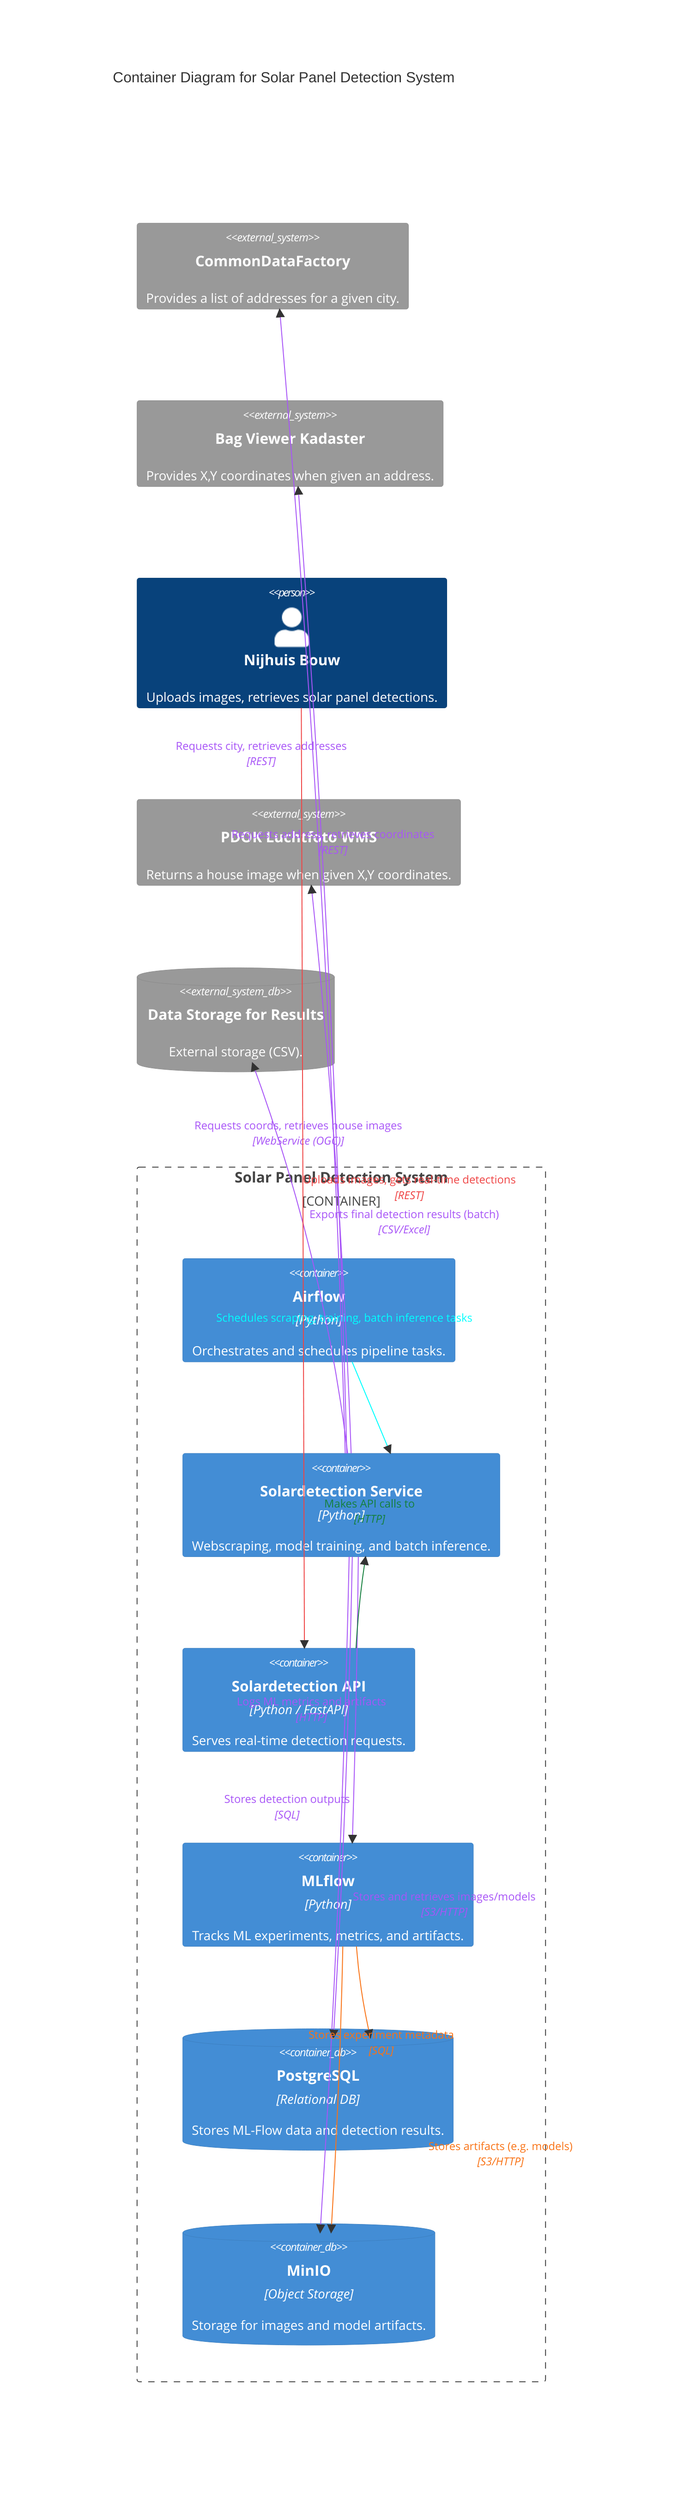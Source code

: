 C4Container
title Container Diagram for Solar Panel Detection System

%% External systems
System_Ext(commondata, "CommonDataFactory", "Provides a list of addresses for a given city.")
System_Ext(kadaster, "Bag Viewer Kadaster", "Provides X,Y coordinates when given an address.")
Person(nijhuis, "Nijhuis Bouw", "Uploads images, retrieves solar panel detections.")
System_Ext(pdok, "PDOK Luchtfoto WMS", "Returns a house image when given X,Y coordinates.")
SystemDb_Ext(datastore, "Data Storage for Results", "External storage (CSV).")

%% External person

%% System boundary for Solar Panel Detection
Container_Boundary(spds, "Solar Panel Detection System") {
    
    Container(airflow, "Airflow", "Python", "Orchestrates and schedules pipeline tasks.")
    Container(pipeline, "Solardetection Service", "Python", "Webscraping, model training, and batch inference.")
    Container(fastapi, "Solardetection API", "Python / FastAPI", "Serves real-time detection requests.")
    Container(mlflow, "MLflow", "Python", "Tracks ML experiments, metrics, and artifacts.")
    ContainerDb(postgres, "PostgreSQL", "Relational DB", "Stores ML-Flow data and detection results.")
    ContainerDb(minio, "MinIO", "Object Storage", "Storage for images and model artifacts.")
}

%% Relationships inside the boundary
Rel(airflow, pipeline, "Schedules scraping, training, batch inference tasks")
Rel(pipeline, minio, "Stores and retrieves images/models", "S3/HTTP")
Rel(pipeline, mlflow, "Logs ML metrics and artifacts", "HTTP")
Rel(pipeline, postgres, "Stores detection outputs", "SQL")
Rel(pipeline, datastore, "Exports final detection results (batch)", "CSV/Excel")
Rel(fastapi, pipeline, "Makes API calls to", "HTTP")
Rel(mlflow, postgres, "Stores experiment metadata", "SQL")
Rel(mlflow, minio, "Stores artifacts (e.g. models)", "S3/HTTP")

%% External interactions
Rel(pipeline, commondata, "Requests city, retrieves addresses", "REST")
Rel(pipeline, kadaster, "Requests address, retrieves coordinates", "REST")
Rel(pipeline, pdok, "Requests coords, retrieves house images", "WebService (OGC)")
Rel(nijhuis, fastapi, "Uploads images, gets real-time detections", "REST")


%% Optional: Color the lines
UpdateRelStyle(airflow, pipeline, $lineColor="cyan", $textColor="cyan", $offsetX="-170", $offsetY="-100")
UpdateRelStyle(pipeline, minio, $lineColor="#a855f7", $textColor="#a855f7", $offsetX="20", $offsetY="0")
UpdateRelStyle(pipeline, mlflow, $lineColor="#a855f7", $textColor="#a855f7", $offsetX="-130", $offsetY="0")
UpdateRelStyle(pipeline, postgres, $lineColor="#a855f7", $textColor="#a855f7", $offsetX="-130", $offsetY="0")
UpdateRelStyle(fastapi, pipeline, $lineColor="#15803d", $textColor="#15803d", $offsetX="-40", $offsetY="-110")
UpdateRelStyle(mlflow, minio, $lineColor="#f97316", $textColor="#f97316", $offsetX="100", $offsetY="60")
UpdateRelStyle(mlflow, postgres, $lineColor="#f97316", $textColor="#f97316", $offsetX="-60", $offsetY="45")



UpdateRelStyle(pipeline, datastore, $lineColor="#a855f7", $textColor="#a855f7", $offsetX="10", $offsetY="-50")
UpdateRelStyle(pipeline, commondata, $lineColor="#a855f7", $textColor="#a855f7", $offsetX="-150", $offsetY="-150")
UpdateRelStyle(pipeline, kadaster, $lineColor="#a855f7", $textColor="#a855f7", $offsetX="-100", $offsetY="-150")
UpdateRelStyle(pipeline, pdok, $lineColor="#a855f7", $textColor="#a855f7", $offsetX="-150", $offsetY="-50")
UpdateRelStyle(nijhuis, fastapi, $lineColor="#ef4444", $textColor="#ef4444")